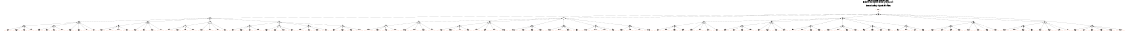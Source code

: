 # Network structure generated by ABC

digraph network {
size = "7.5,10";
center = true;
edge [dir = back];

{
  node [shape = plaintext];
  edge [style = invis];
  LevelTitle1 [label=""];
  LevelTitle2 [label=""];
  Level5 [label = ""];
  Level4 [label = ""];
  Level3 [label = ""];
  Level2 [label = ""];
  Level1 [label = ""];
  Level0 [label = ""];
  LevelTitle1 ->  LevelTitle2 ->  Level5 ->  Level4 ->  Level3 ->  Level2 ->  Level1 ->  Level0;
}

{
  rank = same;
  LevelTitle1;
  title1 [shape=plaintext,
          fontsize=20,
          fontname = "Times-Roman",
          label="Network structure visualized by ABC\nBenchmark \"top\". Time was Wed Oct 16 16:07:36 2024. "
         ];
}

{
  rank = same;
  LevelTitle2;
  title2 [shape=plaintext,
          fontsize=18,
          fontname = "Times-Roman",
          label="The network contains 37 logic nodes and 0 latches.\n"
         ];
}

{
  rank = same;
  Level5;
  Node131 [label = "o_0_", shape = invtriangle, color = coral, fillcolor = coral];
}

{
  rank = same;
  Level4;
  Node133 [label = "133\n", shape = ellipse];
}

{
  rank = same;
  Level3;
  Node134 [label = "134\n", shape = ellipse];
  Node147 [label = "147\n", shape = ellipse];
  Node156 [label = "156\n", shape = ellipse];
}

{
  rank = same;
  Level2;
  Node135 [label = "135\n", shape = ellipse];
  Node138 [label = "138\n", shape = ellipse];
  Node140 [label = "140\n", shape = ellipse];
  Node142 [label = "142\n", shape = ellipse];
  Node148 [label = "148\n", shape = ellipse];
  Node150 [label = "150\n", shape = ellipse];
  Node157 [label = "157\n", shape = ellipse];
  Node159 [label = "159\n", shape = ellipse];
  Node165 [label = "165\n", shape = ellipse];
  Node167 [label = "167\n", shape = ellipse];
}

{
  rank = same;
  Level1;
  Node136 [label = "136\n", shape = ellipse];
  Node137 [label = "137\n", shape = ellipse];
  Node139 [label = "139\n", shape = ellipse];
  Node141 [label = "141\n", shape = ellipse];
  Node143 [label = "143\n", shape = ellipse];
  Node144 [label = "144\n", shape = ellipse];
  Node145 [label = "145\n", shape = ellipse];
  Node146 [label = "146\n", shape = ellipse];
  Node149 [label = "149\n", shape = ellipse];
  Node151 [label = "151\n", shape = ellipse];
  Node152 [label = "152\n", shape = ellipse];
  Node153 [label = "153\n", shape = ellipse];
  Node154 [label = "154\n", shape = ellipse];
  Node155 [label = "155\n", shape = ellipse];
  Node158 [label = "158\n", shape = ellipse];
  Node160 [label = "160\n", shape = ellipse];
  Node161 [label = "161\n", shape = ellipse];
  Node162 [label = "162\n", shape = ellipse];
  Node163 [label = "163\n", shape = ellipse];
  Node164 [label = "164\n", shape = ellipse];
  Node166 [label = "166\n", shape = ellipse];
  Node168 [label = "168\n", shape = ellipse];
  Node169 [label = "169\n", shape = ellipse];
}

{
  rank = same;
  Level0;
  Node1 [label = "i_89_", shape = triangle, color = coral, fillcolor = coral];
  Node2 [label = "i_76_", shape = triangle, color = coral, fillcolor = coral];
  Node3 [label = "i_63_", shape = triangle, color = coral, fillcolor = coral];
  Node4 [label = "i_50_", shape = triangle, color = coral, fillcolor = coral];
  Node5 [label = "i_75_", shape = triangle, color = coral, fillcolor = coral];
  Node6 [label = "i_64_", shape = triangle, color = coral, fillcolor = coral];
  Node7 [label = "i_78_", shape = triangle, color = coral, fillcolor = coral];
  Node8 [label = "i_61_", shape = triangle, color = coral, fillcolor = coral];
  Node9 [label = "i_99_", shape = triangle, color = coral, fillcolor = coral];
  Node10 [label = "i_77_", shape = triangle, color = coral, fillcolor = coral];
  Node11 [label = "i_62_", shape = triangle, color = coral, fillcolor = coral];
  Node12 [label = "i_40_", shape = triangle, color = coral, fillcolor = coral];
  Node13 [label = "i_120_", shape = triangle, color = coral, fillcolor = coral];
  Node14 [label = "i_72_", shape = triangle, color = coral, fillcolor = coral];
  Node15 [label = "i_67_", shape = triangle, color = coral, fillcolor = coral];
  Node16 [label = "i_121_", shape = triangle, color = coral, fillcolor = coral];
  Node17 [label = "i_71_", shape = triangle, color = coral, fillcolor = coral];
  Node18 [label = "i_68_", shape = triangle, color = coral, fillcolor = coral];
  Node19 [label = "i_122_", shape = triangle, color = coral, fillcolor = coral];
  Node20 [label = "i_74_", shape = triangle, color = coral, fillcolor = coral];
  Node21 [label = "i_65_", shape = triangle, color = coral, fillcolor = coral];
  Node22 [label = "i_30_", shape = triangle, color = coral, fillcolor = coral];
  Node23 [label = "i_123_", shape = triangle, color = coral, fillcolor = coral];
  Node24 [label = "i_73_", shape = triangle, color = coral, fillcolor = coral];
  Node25 [label = "i_66_", shape = triangle, color = coral, fillcolor = coral];
  Node26 [label = "i_124_", shape = triangle, color = coral, fillcolor = coral];
  Node27 [label = "i_94_", shape = triangle, color = coral, fillcolor = coral];
  Node28 [label = "i_81_", shape = triangle, color = coral, fillcolor = coral];
  Node29 [label = "i_125_", shape = triangle, color = coral, fillcolor = coral];
  Node30 [label = "i_93_", shape = triangle, color = coral, fillcolor = coral];
  Node31 [label = "i_82_", shape = triangle, color = coral, fillcolor = coral];
  Node32 [label = "i_20_", shape = triangle, color = coral, fillcolor = coral];
  Node33 [label = "i_126_", shape = triangle, color = coral, fillcolor = coral];
  Node34 [label = "i_92_", shape = triangle, color = coral, fillcolor = coral];
  Node35 [label = "i_83_", shape = triangle, color = coral, fillcolor = coral];
  Node36 [label = "i_69_", shape = triangle, color = coral, fillcolor = coral];
  Node37 [label = "i_9_", shape = triangle, color = coral, fillcolor = coral];
  Node38 [label = "i_127_", shape = triangle, color = coral, fillcolor = coral];
  Node39 [label = "i_91_", shape = triangle, color = coral, fillcolor = coral];
  Node40 [label = "i_84_", shape = triangle, color = coral, fillcolor = coral];
  Node41 [label = "i_128_", shape = triangle, color = coral, fillcolor = coral];
  Node42 [label = "i_98_", shape = triangle, color = coral, fillcolor = coral];
  Node43 [label = "i_85_", shape = triangle, color = coral, fillcolor = coral];
  Node44 [label = "i_10_", shape = triangle, color = coral, fillcolor = coral];
  Node45 [label = "i_7_", shape = triangle, color = coral, fillcolor = coral];
  Node46 [label = "i_129_", shape = triangle, color = coral, fillcolor = coral];
  Node47 [label = "i_97_", shape = triangle, color = coral, fillcolor = coral];
  Node48 [label = "i_86_", shape = triangle, color = coral, fillcolor = coral];
  Node49 [label = "i_79_", shape = triangle, color = coral, fillcolor = coral];
  Node50 [label = "i_8_", shape = triangle, color = coral, fillcolor = coral];
  Node51 [label = "i_96_", shape = triangle, color = coral, fillcolor = coral];
  Node52 [label = "i_87_", shape = triangle, color = coral, fillcolor = coral];
  Node53 [label = "i_5_", shape = triangle, color = coral, fillcolor = coral];
  Node54 [label = "i_95_", shape = triangle, color = coral, fillcolor = coral];
  Node55 [label = "i_88_", shape = triangle, color = coral, fillcolor = coral];
  Node56 [label = "i_6_", shape = triangle, color = coral, fillcolor = coral];
  Node57 [label = "i_27_", shape = triangle, color = coral, fillcolor = coral];
  Node58 [label = "i_14_", shape = triangle, color = coral, fillcolor = coral];
  Node59 [label = "i_3_", shape = triangle, color = coral, fillcolor = coral];
  Node60 [label = "i_39_", shape = triangle, color = coral, fillcolor = coral];
  Node61 [label = "i_28_", shape = triangle, color = coral, fillcolor = coral];
  Node62 [label = "i_13_", shape = triangle, color = coral, fillcolor = coral];
  Node63 [label = "i_4_", shape = triangle, color = coral, fillcolor = coral];
  Node64 [label = "i_119_", shape = triangle, color = coral, fillcolor = coral];
  Node65 [label = "i_108_", shape = triangle, color = coral, fillcolor = coral];
  Node66 [label = "i_25_", shape = triangle, color = coral, fillcolor = coral];
  Node67 [label = "i_12_", shape = triangle, color = coral, fillcolor = coral];
  Node68 [label = "i_1_", shape = triangle, color = coral, fillcolor = coral];
  Node69 [label = "i_118_", shape = triangle, color = coral, fillcolor = coral];
  Node70 [label = "i_109_", shape = triangle, color = coral, fillcolor = coral];
  Node71 [label = "i_26_", shape = triangle, color = coral, fillcolor = coral];
  Node72 [label = "i_11_", shape = triangle, color = coral, fillcolor = coral];
  Node73 [label = "i_2_", shape = triangle, color = coral, fillcolor = coral];
  Node74 [label = "i_117_", shape = triangle, color = coral, fillcolor = coral];
  Node75 [label = "i_106_", shape = triangle, color = coral, fillcolor = coral];
  Node76 [label = "i_90_", shape = triangle, color = coral, fillcolor = coral];
  Node77 [label = "i_49_", shape = triangle, color = coral, fillcolor = coral];
  Node78 [label = "i_23_", shape = triangle, color = coral, fillcolor = coral];
  Node79 [label = "i_18_", shape = triangle, color = coral, fillcolor = coral];
  Node80 [label = "i_116_", shape = triangle, color = coral, fillcolor = coral];
  Node81 [label = "i_107_", shape = triangle, color = coral, fillcolor = coral];
  Node82 [label = "i_24_", shape = triangle, color = coral, fillcolor = coral];
  Node83 [label = "i_17_", shape = triangle, color = coral, fillcolor = coral];
  Node84 [label = "i_0_", shape = triangle, color = coral, fillcolor = coral];
  Node85 [label = "i_115_", shape = triangle, color = coral, fillcolor = coral];
  Node86 [label = "i_104_", shape = triangle, color = coral, fillcolor = coral];
  Node87 [label = "i_21_", shape = triangle, color = coral, fillcolor = coral];
  Node88 [label = "i_16_", shape = triangle, color = coral, fillcolor = coral];
  Node89 [label = "i_114_", shape = triangle, color = coral, fillcolor = coral];
  Node90 [label = "i_105_", shape = triangle, color = coral, fillcolor = coral];
  Node91 [label = "i_80_", shape = triangle, color = coral, fillcolor = coral];
  Node92 [label = "i_59_", shape = triangle, color = coral, fillcolor = coral];
  Node93 [label = "i_22_", shape = triangle, color = coral, fillcolor = coral];
  Node94 [label = "i_15_", shape = triangle, color = coral, fillcolor = coral];
  Node95 [label = "i_113_", shape = triangle, color = coral, fillcolor = coral];
  Node96 [label = "i_102_", shape = triangle, color = coral, fillcolor = coral];
  Node97 [label = "i_58_", shape = triangle, color = coral, fillcolor = coral];
  Node98 [label = "i_45_", shape = triangle, color = coral, fillcolor = coral];
  Node99 [label = "i_32_", shape = triangle, color = coral, fillcolor = coral];
  Node100 [label = "i_112_", shape = triangle, color = coral, fillcolor = coral];
  Node101 [label = "i_103_", shape = triangle, color = coral, fillcolor = coral];
  Node102 [label = "i_57_", shape = triangle, color = coral, fillcolor = coral];
  Node103 [label = "i_46_", shape = triangle, color = coral, fillcolor = coral];
  Node104 [label = "i_31_", shape = triangle, color = coral, fillcolor = coral];
  Node105 [label = "i_111_", shape = triangle, color = coral, fillcolor = coral];
  Node106 [label = "i_100_", shape = triangle, color = coral, fillcolor = coral];
  Node107 [label = "i_70_", shape = triangle, color = coral, fillcolor = coral];
  Node108 [label = "i_56_", shape = triangle, color = coral, fillcolor = coral];
  Node109 [label = "i_47_", shape = triangle, color = coral, fillcolor = coral];
  Node110 [label = "i_34_", shape = triangle, color = coral, fillcolor = coral];
  Node111 [label = "i_110_", shape = triangle, color = coral, fillcolor = coral];
  Node112 [label = "i_101_", shape = triangle, color = coral, fillcolor = coral];
  Node113 [label = "i_55_", shape = triangle, color = coral, fillcolor = coral];
  Node114 [label = "i_48_", shape = triangle, color = coral, fillcolor = coral];
  Node115 [label = "i_33_", shape = triangle, color = coral, fillcolor = coral];
  Node116 [label = "i_19_", shape = triangle, color = coral, fillcolor = coral];
  Node117 [label = "i_54_", shape = triangle, color = coral, fillcolor = coral];
  Node118 [label = "i_41_", shape = triangle, color = coral, fillcolor = coral];
  Node119 [label = "i_36_", shape = triangle, color = coral, fillcolor = coral];
  Node120 [label = "i_60_", shape = triangle, color = coral, fillcolor = coral];
  Node121 [label = "i_53_", shape = triangle, color = coral, fillcolor = coral];
  Node122 [label = "i_42_", shape = triangle, color = coral, fillcolor = coral];
  Node123 [label = "i_35_", shape = triangle, color = coral, fillcolor = coral];
  Node124 [label = "i_52_", shape = triangle, color = coral, fillcolor = coral];
  Node125 [label = "i_43_", shape = triangle, color = coral, fillcolor = coral];
  Node126 [label = "i_38_", shape = triangle, color = coral, fillcolor = coral];
  Node127 [label = "i_29_", shape = triangle, color = coral, fillcolor = coral];
  Node128 [label = "i_51_", shape = triangle, color = coral, fillcolor = coral];
  Node129 [label = "i_44_", shape = triangle, color = coral, fillcolor = coral];
  Node130 [label = "i_37_", shape = triangle, color = coral, fillcolor = coral];
}

title1 -> title2 [style = invis];
title2 -> Node131 [style = invis];
Node131 -> Node133 [style = solid];
Node133 -> Node134 [style = solid];
Node133 -> Node147 [style = solid];
Node133 -> Node156 [style = solid];
Node133 -> Node165 [style = solid];
Node133 -> Node167 [style = solid];
Node133 -> Node169 [style = solid];
Node134 -> Node135 [style = solid];
Node134 -> Node138 [style = solid];
Node134 -> Node140 [style = solid];
Node134 -> Node142 [style = solid];
Node135 -> Node136 [style = solid];
Node135 -> Node137 [style = solid];
Node135 -> Node21 [style = solid];
Node135 -> Node25 [style = solid];
Node135 -> Node68 [style = solid];
Node135 -> Node73 [style = solid];
Node136 -> Node15 [style = solid];
Node136 -> Node18 [style = solid];
Node136 -> Node59 [style = solid];
Node136 -> Node63 [style = solid];
Node137 -> Node36 [style = solid];
Node137 -> Node53 [style = solid];
Node137 -> Node56 [style = solid];
Node137 -> Node107 [style = solid];
Node138 -> Node139 [style = solid];
Node138 -> Node2 [style = solid];
Node138 -> Node5 [style = solid];
Node138 -> Node67 [style = solid];
Node138 -> Node72 [style = solid];
Node139 -> Node7 [style = solid];
Node139 -> Node10 [style = solid];
Node139 -> Node58 [style = solid];
Node139 -> Node62 [style = solid];
Node140 -> Node141 [style = solid];
Node140 -> Node14 [style = solid];
Node140 -> Node17 [style = solid];
Node140 -> Node45 [style = solid];
Node140 -> Node50 [style = solid];
Node141 -> Node20 [style = solid];
Node141 -> Node24 [style = solid];
Node141 -> Node37 [style = solid];
Node141 -> Node44 [style = solid];
Node142 -> Node143 [style = solid];
Node142 -> Node144 [style = solid];
Node142 -> Node145 [style = solid];
Node142 -> Node146 [style = solid];
Node143 -> Node32 [style = solid];
Node143 -> Node35 [style = solid];
Node143 -> Node40 [style = solid];
Node143 -> Node116 [style = solid];
Node144 -> Node43 [style = solid];
Node144 -> Node48 [style = solid];
Node144 -> Node87 [style = solid];
Node144 -> Node93 [style = solid];
Node145 -> Node49 [style = solid];
Node145 -> Node88 [style = solid];
Node145 -> Node91 [style = solid];
Node145 -> Node94 [style = solid];
Node146 -> Node28 [style = solid];
Node146 -> Node31 [style = solid];
Node146 -> Node79 [style = solid];
Node146 -> Node83 [style = solid];
Node147 -> Node148 [style = solid];
Node147 -> Node150 [style = solid];
Node147 -> Node152 [style = solid];
Node147 -> Node153 [style = solid];
Node147 -> Node154 [style = solid];
Node147 -> Node155 [style = solid];
Node148 -> Node149 [style = solid];
Node148 -> Node65 [style = solid];
Node148 -> Node81 [style = solid];
Node148 -> Node125 [style = solid];
Node148 -> Node129 [style = solid];
Node149 -> Node70 [style = solid];
Node149 -> Node98 [style = solid];
Node149 -> Node103 [style = solid];
Node149 -> Node111 [style = solid];
Node150 -> Node151 [style = solid];
Node150 -> Node12 [style = solid];
Node150 -> Node60 [style = solid];
Node150 -> Node86 [style = solid];
Node150 -> Node101 [style = solid];
Node151 -> Node75 [style = solid];
Node151 -> Node90 [style = solid];
Node151 -> Node118 [style = solid];
Node151 -> Node122 [style = solid];
Node152 -> Node80 [style = solid];
Node152 -> Node85 [style = solid];
Node152 -> Node124 [style = solid];
Node152 -> Node128 [style = solid];
Node153 -> Node69 [style = solid];
Node153 -> Node74 [style = solid];
Node153 -> Node117 [style = solid];
Node153 -> Node121 [style = solid];
Node154 -> Node100 [style = solid];
Node154 -> Node105 [style = solid];
Node154 -> Node109 [style = solid];
Node154 -> Node114 [style = solid];
Node155 -> Node4 [style = solid];
Node155 -> Node77 [style = solid];
Node155 -> Node89 [style = solid];
Node155 -> Node95 [style = solid];
Node156 -> Node157 [style = solid];
Node156 -> Node159 [style = solid];
Node156 -> Node161 [style = solid];
Node156 -> Node162 [style = solid];
Node156 -> Node163 [style = solid];
Node156 -> Node164 [style = solid];
Node157 -> Node158 [style = solid];
Node157 -> Node34 [style = solid];
Node157 -> Node39 [style = solid];
Node157 -> Node57 [style = solid];
Node157 -> Node61 [style = solid];
Node158 -> Node22 [style = solid];
Node158 -> Node27 [style = solid];
Node158 -> Node30 [style = solid];
Node158 -> Node127 [style = solid];
Node159 -> Node160 [style = solid];
Node159 -> Node52 [style = solid];
Node159 -> Node55 [style = solid];
Node159 -> Node78 [style = solid];
Node159 -> Node82 [style = solid];
Node160 -> Node1 [style = solid];
Node160 -> Node66 [style = solid];
Node160 -> Node71 [style = solid];
Node160 -> Node76 [style = solid];
Node161 -> Node9 [style = solid];
Node161 -> Node106 [style = solid];
Node161 -> Node119 [style = solid];
Node161 -> Node123 [style = solid];
Node162 -> Node96 [style = solid];
Node162 -> Node112 [style = solid];
Node162 -> Node126 [style = solid];
Node162 -> Node130 [style = solid];
Node163 -> Node51 [style = solid];
Node163 -> Node54 [style = solid];
Node163 -> Node99 [style = solid];
Node163 -> Node104 [style = solid];
Node164 -> Node42 [style = solid];
Node164 -> Node47 [style = solid];
Node164 -> Node110 [style = solid];
Node164 -> Node115 [style = solid];
Node165 -> Node166 [style = solid];
Node165 -> Node16 [style = solid];
Node165 -> Node19 [style = solid];
Node165 -> Node97 [style = solid];
Node165 -> Node102 [style = solid];
Node166 -> Node23 [style = solid];
Node166 -> Node26 [style = solid];
Node166 -> Node92 [style = solid];
Node166 -> Node120 [style = solid];
Node167 -> Node168 [style = solid];
Node167 -> Node6 [style = solid];
Node167 -> Node41 [style = solid];
Node167 -> Node46 [style = solid];
Node167 -> Node84 [style = solid];
Node168 -> Node13 [style = solid];
Node168 -> Node64 [style = solid];
Node168 -> Node108 [style = solid];
Node168 -> Node113 [style = solid];
Node169 -> Node3 [style = solid];
Node169 -> Node8 [style = solid];
Node169 -> Node11 [style = solid];
Node169 -> Node29 [style = solid];
Node169 -> Node33 [style = solid];
Node169 -> Node38 [style = solid];
}

